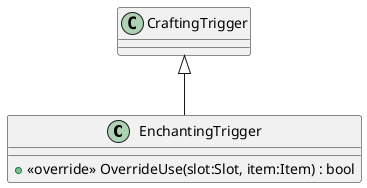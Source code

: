 @startuml
class EnchantingTrigger {
    + <<override>> OverrideUse(slot:Slot, item:Item) : bool
}
CraftingTrigger <|-- EnchantingTrigger
@enduml
